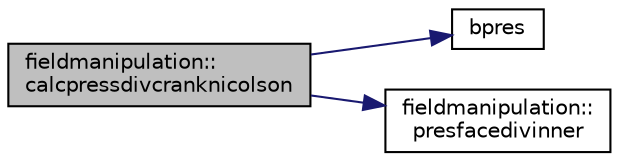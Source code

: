digraph "fieldmanipulation::calcpressdivcranknicolson"
{
 // LATEX_PDF_SIZE
  edge [fontname="Helvetica",fontsize="10",labelfontname="Helvetica",labelfontsize="10"];
  node [fontname="Helvetica",fontsize="10",shape=record];
  rankdir="LR";
  Node1 [label="fieldmanipulation::\lcalcpressdivcranknicolson",height=0.2,width=0.4,color="black", fillcolor="grey75", style="filled", fontcolor="black",tooltip=" "];
  Node1 -> Node2 [color="midnightblue",fontsize="10",style="solid",fontname="Helvetica"];
  Node2 [label="bpres",height=0.2,width=0.4,color="black", fillcolor="white", style="filled",URL="$bpres_8f90.html#aee3bc6cde7646e9ea733a9b2c440e93a",tooltip=" "];
  Node1 -> Node3 [color="midnightblue",fontsize="10",style="solid",fontname="Helvetica"];
  Node3 [label="fieldmanipulation::\lpresfacedivinner",height=0.2,width=0.4,color="black", fillcolor="white", style="filled",URL="$namespacefieldmanipulation.html#a8fa4949333251cce2f68dd0566a71e7b",tooltip=" "];
}
